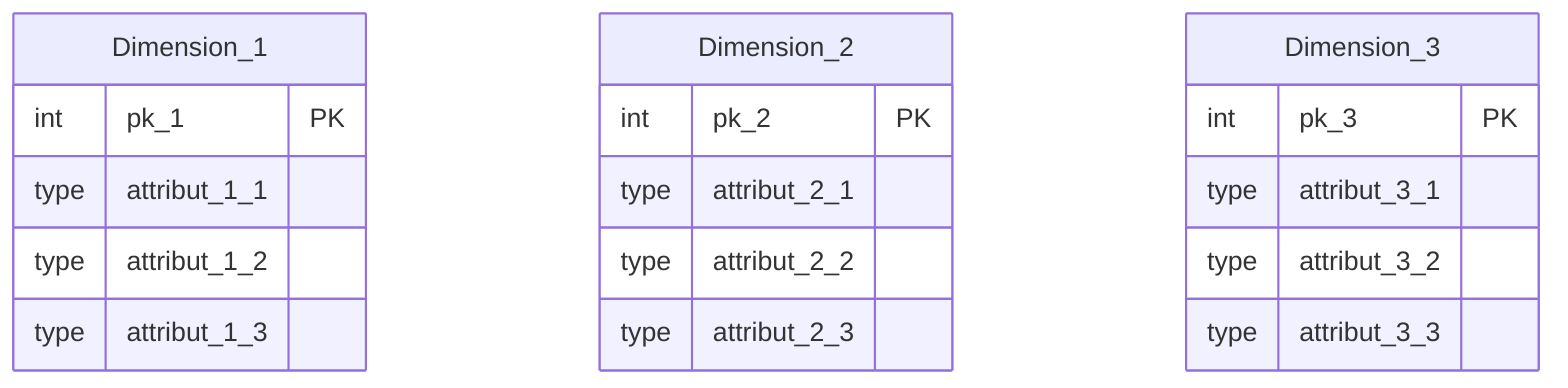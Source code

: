 erDiagram

    Dimension_1 {
        int pk_1 PK
        type attribut_1_1
        type attribut_1_2
        type attribut_1_3
    }

    Dimension_2 {
        int pk_2 PK
        type attribut_2_1
        type attribut_2_2
        type attribut_2_3
    }
    
    Dimension_3 {
        int pk_3 PK
        type attribut_3_1
        type attribut_3_2
        type attribut_3_3
    }
